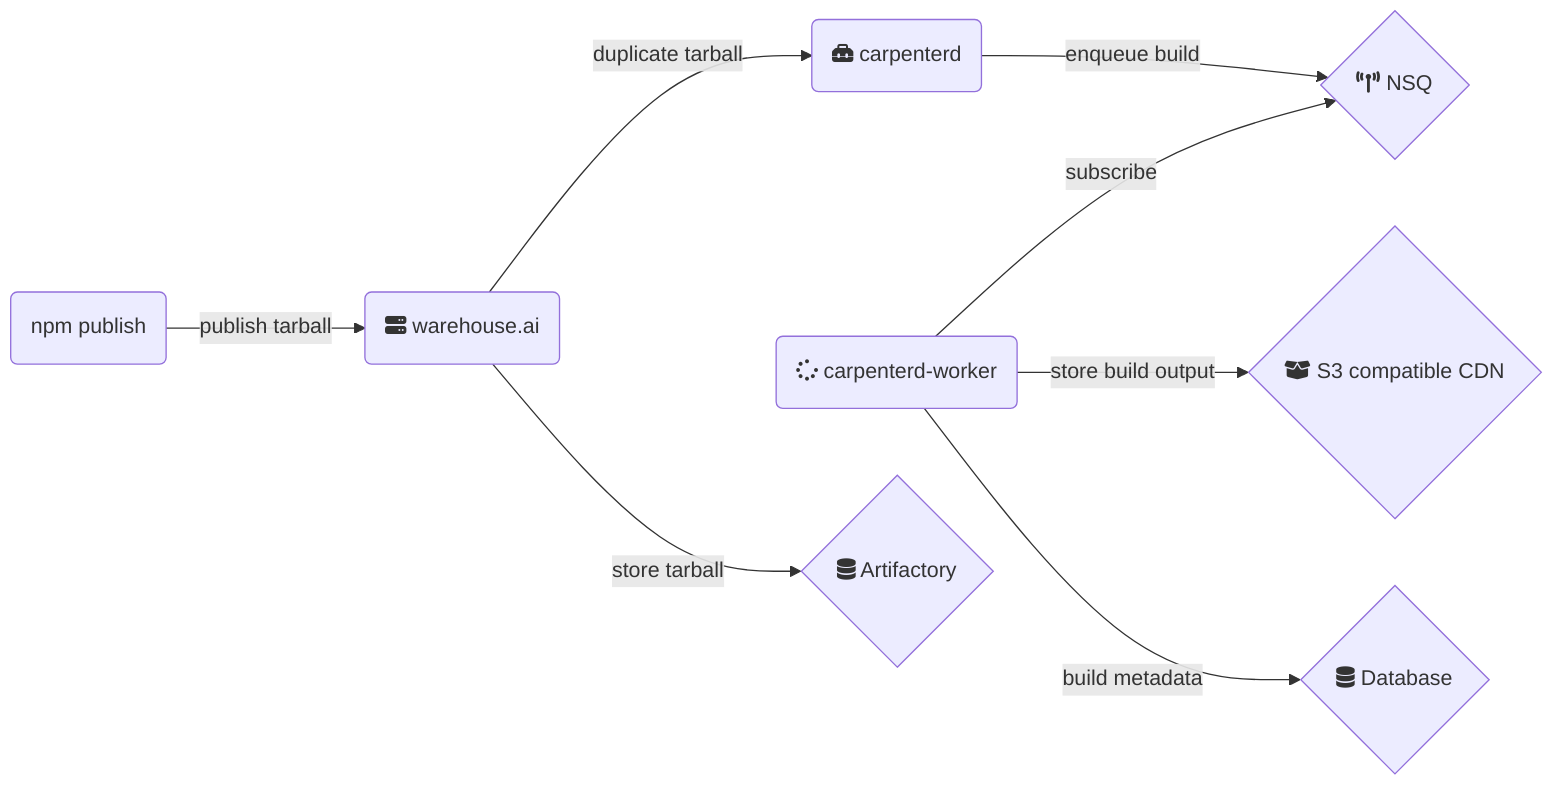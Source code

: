 graph LR
C -->|enqueue build|D{fa:fa-broadcast-tower NSQ}
E(fa:fa-spinner carpenterd-worker) --> |subscribe| D
B --> |duplicate tarball| C(fa:fa-toolbox carpenterd)
B --> |store tarball| G{fa:fa-database Artifactory}
A(npm publish) -->|publish tarball| B(fa:fa-server warehouse.ai)
E --> |store build output| F{fa:fa-box-open S3 compatible CDN}
E --> |build metadata| H{fa:fa-database Database}